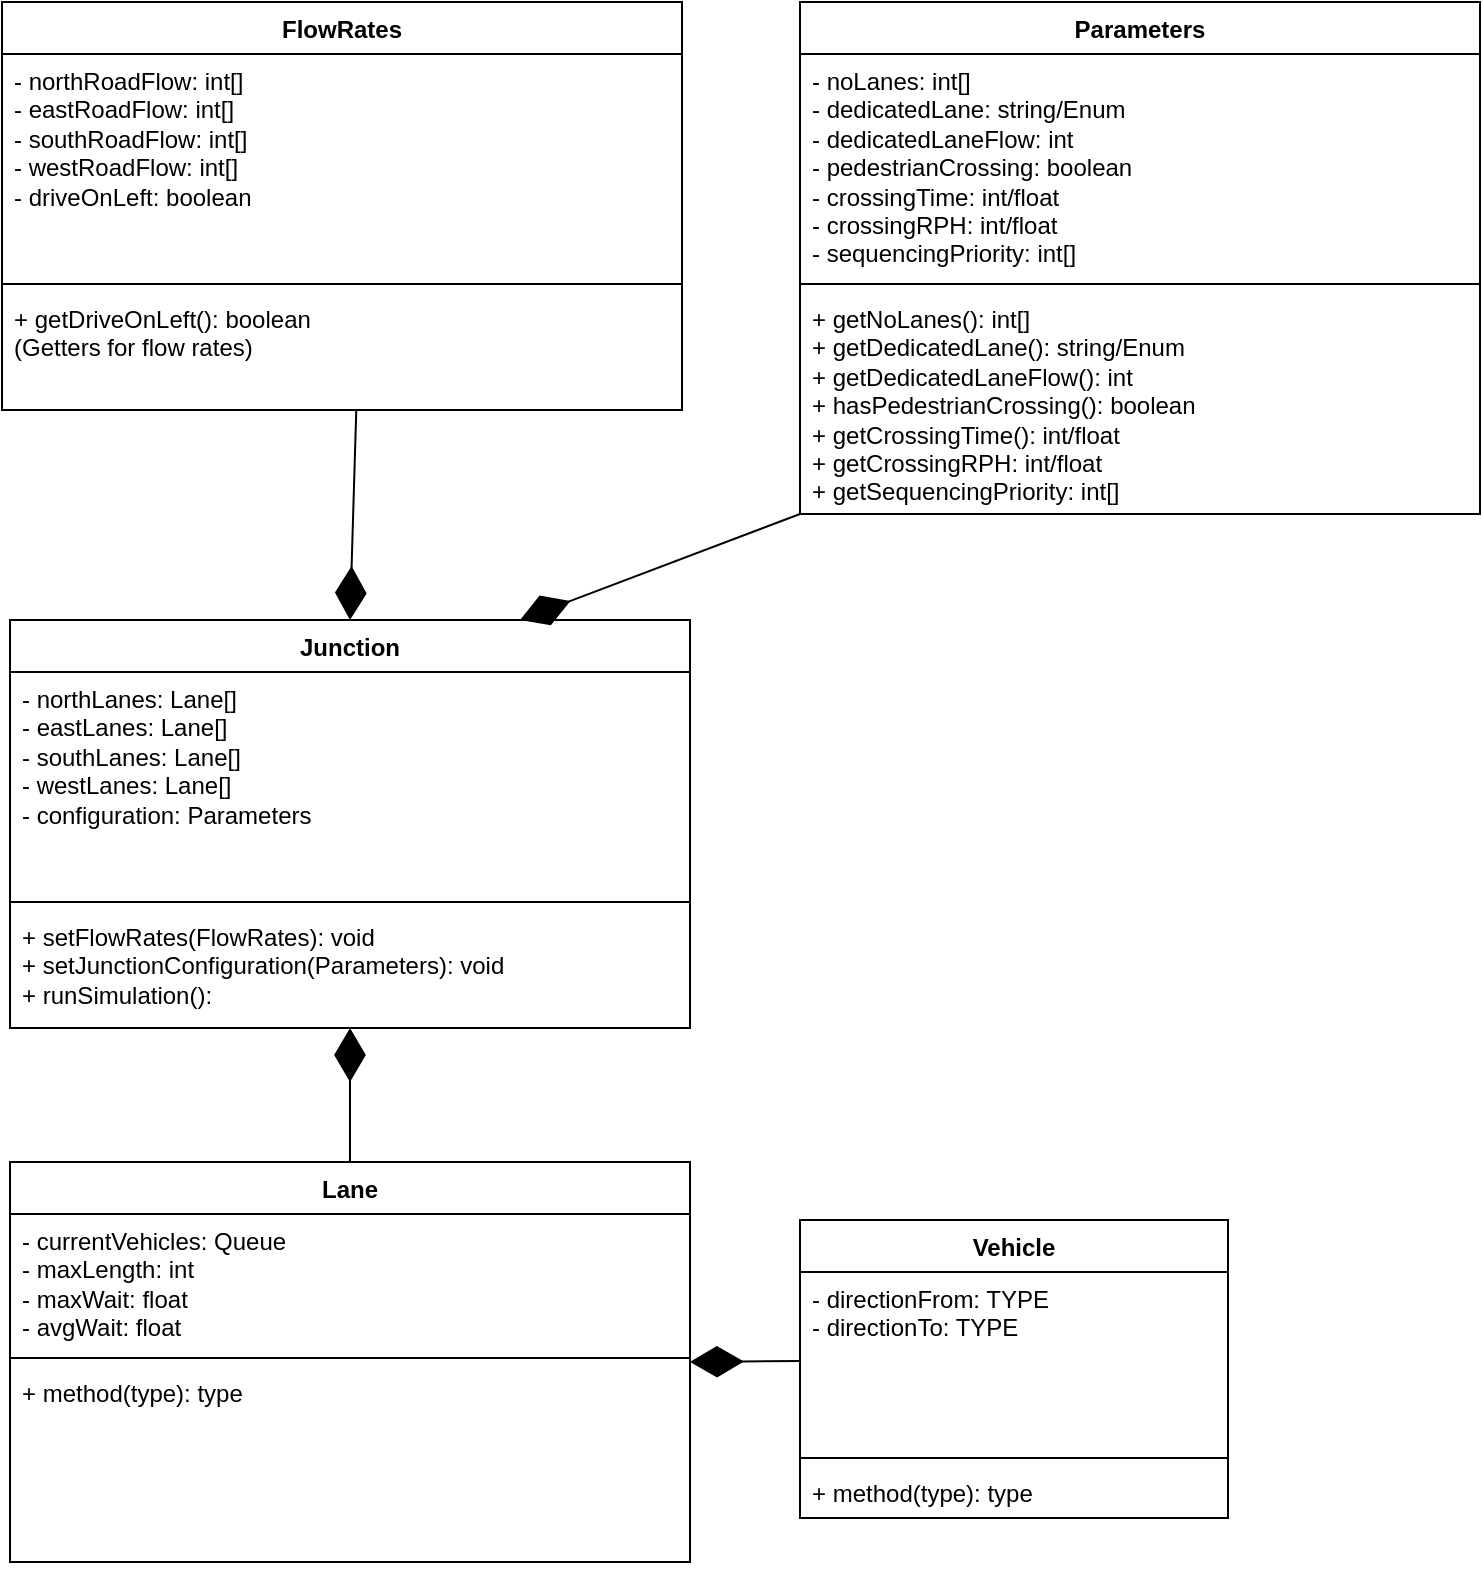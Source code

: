 <mxfile version="26.0.10">
  <diagram name="Page-1" id="oxjvKKrLQxTuf2YgquoG">
    <mxGraphModel dx="2074" dy="1471" grid="0" gridSize="10" guides="1" tooltips="1" connect="1" arrows="1" fold="1" page="0" pageScale="1" pageWidth="827" pageHeight="1169" math="0" shadow="0">
      <root>
        <mxCell id="0" />
        <mxCell id="1" parent="0" />
        <mxCell id="jd0vacFJKazLvNhS75w0-1" value="Vehicle" style="swimlane;fontStyle=1;align=center;verticalAlign=top;childLayout=stackLayout;horizontal=1;startSize=26;horizontalStack=0;resizeParent=1;resizeParentMax=0;resizeLast=0;collapsible=1;marginBottom=0;whiteSpace=wrap;html=1;" parent="1" vertex="1">
          <mxGeometry x="423" y="387" width="214" height="149" as="geometry" />
        </mxCell>
        <mxCell id="jd0vacFJKazLvNhS75w0-2" value="&lt;div&gt;- directionFrom: TYPE&lt;br&gt;&lt;/div&gt;&lt;div&gt;- directionTo: TYPE&lt;br&gt;&lt;/div&gt;" style="text;strokeColor=none;fillColor=none;align=left;verticalAlign=top;spacingLeft=4;spacingRight=4;overflow=hidden;rotatable=0;points=[[0,0.5],[1,0.5]];portConstraint=eastwest;whiteSpace=wrap;html=1;" parent="jd0vacFJKazLvNhS75w0-1" vertex="1">
          <mxGeometry y="26" width="214" height="89" as="geometry" />
        </mxCell>
        <mxCell id="jd0vacFJKazLvNhS75w0-3" value="" style="line;strokeWidth=1;fillColor=none;align=left;verticalAlign=middle;spacingTop=-1;spacingLeft=3;spacingRight=3;rotatable=0;labelPosition=right;points=[];portConstraint=eastwest;strokeColor=inherit;" parent="jd0vacFJKazLvNhS75w0-1" vertex="1">
          <mxGeometry y="115" width="214" height="8" as="geometry" />
        </mxCell>
        <mxCell id="jd0vacFJKazLvNhS75w0-4" value="+ method(type): type" style="text;strokeColor=none;fillColor=none;align=left;verticalAlign=top;spacingLeft=4;spacingRight=4;overflow=hidden;rotatable=0;points=[[0,0.5],[1,0.5]];portConstraint=eastwest;whiteSpace=wrap;html=1;" parent="jd0vacFJKazLvNhS75w0-1" vertex="1">
          <mxGeometry y="123" width="214" height="26" as="geometry" />
        </mxCell>
        <mxCell id="jd0vacFJKazLvNhS75w0-5" value="Junction" style="swimlane;fontStyle=1;align=center;verticalAlign=top;childLayout=stackLayout;horizontal=1;startSize=26;horizontalStack=0;resizeParent=1;resizeParentMax=0;resizeLast=0;collapsible=1;marginBottom=0;whiteSpace=wrap;html=1;" parent="1" vertex="1">
          <mxGeometry x="28" y="87" width="340" height="204" as="geometry" />
        </mxCell>
        <mxCell id="jd0vacFJKazLvNhS75w0-6" value="&lt;div&gt;- northLanes: Lane[]&lt;/div&gt;&lt;div&gt;- eastLanes:&amp;nbsp;Lane[]&lt;/div&gt;&lt;div&gt;- southLanes:&amp;nbsp;Lane[]&lt;/div&gt;&lt;div&gt;- westLanes:&amp;nbsp;Lane[]&lt;/div&gt;&lt;div&gt;- configuration: Parameters&lt;br&gt;&lt;/div&gt;" style="text;strokeColor=none;fillColor=none;align=left;verticalAlign=top;spacingLeft=4;spacingRight=4;overflow=hidden;rotatable=0;points=[[0,0.5],[1,0.5]];portConstraint=eastwest;whiteSpace=wrap;html=1;" parent="jd0vacFJKazLvNhS75w0-5" vertex="1">
          <mxGeometry y="26" width="340" height="111" as="geometry" />
        </mxCell>
        <mxCell id="jd0vacFJKazLvNhS75w0-7" value="" style="line;strokeWidth=1;fillColor=none;align=left;verticalAlign=middle;spacingTop=-1;spacingLeft=3;spacingRight=3;rotatable=0;labelPosition=right;points=[];portConstraint=eastwest;strokeColor=inherit;" parent="jd0vacFJKazLvNhS75w0-5" vertex="1">
          <mxGeometry y="137" width="340" height="8" as="geometry" />
        </mxCell>
        <mxCell id="jd0vacFJKazLvNhS75w0-8" value="&lt;div&gt;+ setFlowRates(FlowRates): void&lt;/div&gt;&lt;div&gt;+ setJunctionConfiguration(Parameters): void&lt;/div&gt;&lt;div&gt;+ runSimulation(): &lt;br&gt;&lt;/div&gt;" style="text;strokeColor=none;fillColor=none;align=left;verticalAlign=top;spacingLeft=4;spacingRight=4;overflow=hidden;rotatable=0;points=[[0,0.5],[1,0.5]];portConstraint=eastwest;whiteSpace=wrap;html=1;" parent="jd0vacFJKazLvNhS75w0-5" vertex="1">
          <mxGeometry y="145" width="340" height="59" as="geometry" />
        </mxCell>
        <mxCell id="jd0vacFJKazLvNhS75w0-9" value="Lane" style="swimlane;fontStyle=1;align=center;verticalAlign=top;childLayout=stackLayout;horizontal=1;startSize=26;horizontalStack=0;resizeParent=1;resizeParentMax=0;resizeLast=0;collapsible=1;marginBottom=0;whiteSpace=wrap;html=1;" parent="1" vertex="1">
          <mxGeometry x="28" y="358" width="340" height="200" as="geometry" />
        </mxCell>
        <mxCell id="jd0vacFJKazLvNhS75w0-10" value="&lt;div&gt;- currentVehicles: Queue&lt;/div&gt;&lt;div&gt;- maxLength: int&lt;/div&gt;&lt;div&gt;- maxWait: float&lt;br&gt;&lt;/div&gt;&lt;div&gt;- avgWait: float&lt;br&gt;&lt;/div&gt;&lt;div&gt;&lt;br&gt;&lt;/div&gt;" style="text;strokeColor=none;fillColor=none;align=left;verticalAlign=top;spacingLeft=4;spacingRight=4;overflow=hidden;rotatable=0;points=[[0,0.5],[1,0.5]];portConstraint=eastwest;whiteSpace=wrap;html=1;" parent="jd0vacFJKazLvNhS75w0-9" vertex="1">
          <mxGeometry y="26" width="340" height="68" as="geometry" />
        </mxCell>
        <mxCell id="jd0vacFJKazLvNhS75w0-11" value="" style="line;strokeWidth=1;fillColor=none;align=left;verticalAlign=middle;spacingTop=-1;spacingLeft=3;spacingRight=3;rotatable=0;labelPosition=right;points=[];portConstraint=eastwest;strokeColor=inherit;" parent="jd0vacFJKazLvNhS75w0-9" vertex="1">
          <mxGeometry y="94" width="340" height="8" as="geometry" />
        </mxCell>
        <mxCell id="jd0vacFJKazLvNhS75w0-12" value="+ method(type): type" style="text;strokeColor=none;fillColor=none;align=left;verticalAlign=top;spacingLeft=4;spacingRight=4;overflow=hidden;rotatable=0;points=[[0,0.5],[1,0.5]];portConstraint=eastwest;whiteSpace=wrap;html=1;" parent="jd0vacFJKazLvNhS75w0-9" vertex="1">
          <mxGeometry y="102" width="340" height="98" as="geometry" />
        </mxCell>
        <mxCell id="jd0vacFJKazLvNhS75w0-13" value="" style="endArrow=diamondThin;endFill=1;endSize=24;html=1;rounded=0;fontSize=12;curved=1;entryX=0.5;entryY=1;entryDx=0;entryDy=0;exitX=0.5;exitY=0;exitDx=0;exitDy=0;" parent="1" source="jd0vacFJKazLvNhS75w0-9" target="jd0vacFJKazLvNhS75w0-5" edge="1">
          <mxGeometry width="160" relative="1" as="geometry">
            <mxPoint x="-71" y="353" as="sourcePoint" />
            <mxPoint x="58" y="327" as="targetPoint" />
          </mxGeometry>
        </mxCell>
        <mxCell id="Ehuge9gZm8i_3gtHbO7a-2" value="" style="endArrow=diamondThin;endFill=1;endSize=24;html=1;rounded=0;fontSize=12;curved=1;exitX=0;exitY=0.5;exitDx=0;exitDy=0;entryX=1;entryY=0.5;entryDx=0;entryDy=0;" parent="1" source="jd0vacFJKazLvNhS75w0-2" target="jd0vacFJKazLvNhS75w0-9" edge="1">
          <mxGeometry width="160" relative="1" as="geometry">
            <mxPoint x="-46" y="598" as="sourcePoint" />
            <mxPoint x="170" y="603" as="targetPoint" />
          </mxGeometry>
        </mxCell>
        <mxCell id="9Fev3YQkVDB2IQATz0QZ-1" value="Parameters" style="swimlane;fontStyle=1;align=center;verticalAlign=top;childLayout=stackLayout;horizontal=1;startSize=26;horizontalStack=0;resizeParent=1;resizeParentMax=0;resizeLast=0;collapsible=1;marginBottom=0;whiteSpace=wrap;html=1;" parent="1" vertex="1">
          <mxGeometry x="423" y="-222" width="340" height="256" as="geometry" />
        </mxCell>
        <mxCell id="9Fev3YQkVDB2IQATz0QZ-2" value="&lt;div&gt;- noLanes: int[]&lt;/div&gt;&lt;div&gt;- dedicatedLane: string/Enum&lt;/div&gt;&lt;div&gt;- dedicatedLaneFlow: int&lt;/div&gt;&lt;div&gt;- pedestrianCrossing: boolean&lt;/div&gt;&lt;div&gt;- crossingTime: int/float&lt;br&gt;&lt;/div&gt;&lt;div&gt;- crossingRPH: int/float&lt;br&gt;&lt;/div&gt;&lt;div&gt;- sequencingPriority: int[]&lt;br&gt;&lt;/div&gt;" style="text;strokeColor=none;fillColor=none;align=left;verticalAlign=top;spacingLeft=4;spacingRight=4;overflow=hidden;rotatable=0;points=[[0,0.5],[1,0.5]];portConstraint=eastwest;whiteSpace=wrap;html=1;" parent="9Fev3YQkVDB2IQATz0QZ-1" vertex="1">
          <mxGeometry y="26" width="340" height="111" as="geometry" />
        </mxCell>
        <mxCell id="9Fev3YQkVDB2IQATz0QZ-3" value="" style="line;strokeWidth=1;fillColor=none;align=left;verticalAlign=middle;spacingTop=-1;spacingLeft=3;spacingRight=3;rotatable=0;labelPosition=right;points=[];portConstraint=eastwest;strokeColor=inherit;" parent="9Fev3YQkVDB2IQATz0QZ-1" vertex="1">
          <mxGeometry y="137" width="340" height="8" as="geometry" />
        </mxCell>
        <mxCell id="9Fev3YQkVDB2IQATz0QZ-4" value="&lt;div&gt;+ getNoLanes(): int[]&lt;/div&gt;&lt;div&gt;+ getDedicatedLane(): string/Enum&lt;br&gt;&lt;/div&gt;&lt;div&gt;+ getDedicatedLaneFlow(): int&lt;br&gt;&lt;/div&gt;&lt;div&gt;+ hasPedestrianCrossing(): boolean&lt;br&gt;&lt;/div&gt;&lt;div&gt;+ getCrossingTime(): int/float&lt;/div&gt;&lt;div&gt;+ getCrossingRPH: int/float&lt;/div&gt;&lt;div&gt;+ getSequencingPriority: int[]&lt;br&gt;&lt;/div&gt;" style="text;strokeColor=none;fillColor=none;align=left;verticalAlign=top;spacingLeft=4;spacingRight=4;overflow=hidden;rotatable=0;points=[[0,0.5],[1,0.5]];portConstraint=eastwest;whiteSpace=wrap;html=1;" parent="9Fev3YQkVDB2IQATz0QZ-1" vertex="1">
          <mxGeometry y="145" width="340" height="111" as="geometry" />
        </mxCell>
        <mxCell id="9Fev3YQkVDB2IQATz0QZ-5" value="" style="endArrow=diamondThin;endFill=1;endSize=24;html=1;rounded=0;exitX=0;exitY=1;exitDx=0;exitDy=0;entryX=0.75;entryY=0;entryDx=0;entryDy=0;" parent="1" source="9Fev3YQkVDB2IQATz0QZ-1" target="jd0vacFJKazLvNhS75w0-5" edge="1">
          <mxGeometry width="160" relative="1" as="geometry">
            <mxPoint x="352" y="362" as="sourcePoint" />
            <mxPoint x="512" y="362" as="targetPoint" />
          </mxGeometry>
        </mxCell>
        <mxCell id="9Fev3YQkVDB2IQATz0QZ-6" value="FlowRates" style="swimlane;fontStyle=1;align=center;verticalAlign=top;childLayout=stackLayout;horizontal=1;startSize=26;horizontalStack=0;resizeParent=1;resizeParentMax=0;resizeLast=0;collapsible=1;marginBottom=0;whiteSpace=wrap;html=1;" parent="1" vertex="1">
          <mxGeometry x="24" y="-222" width="340" height="204" as="geometry" />
        </mxCell>
        <mxCell id="9Fev3YQkVDB2IQATz0QZ-7" value="&lt;div&gt;- northRoadFlow: int[]&lt;br&gt;&lt;/div&gt;&lt;div&gt;- eastRoadFlow: int[]&lt;br&gt;&lt;/div&gt;&lt;div&gt;- southRoadFlow: int[]&lt;/div&gt;&lt;div&gt;- westRoadFlow: int[]&lt;/div&gt;&lt;div&gt;- driveOnLeft: boolean&lt;br&gt;&lt;/div&gt;" style="text;strokeColor=none;fillColor=none;align=left;verticalAlign=top;spacingLeft=4;spacingRight=4;overflow=hidden;rotatable=0;points=[[0,0.5],[1,0.5]];portConstraint=eastwest;whiteSpace=wrap;html=1;" parent="9Fev3YQkVDB2IQATz0QZ-6" vertex="1">
          <mxGeometry y="26" width="340" height="111" as="geometry" />
        </mxCell>
        <mxCell id="9Fev3YQkVDB2IQATz0QZ-8" value="" style="line;strokeWidth=1;fillColor=none;align=left;verticalAlign=middle;spacingTop=-1;spacingLeft=3;spacingRight=3;rotatable=0;labelPosition=right;points=[];portConstraint=eastwest;strokeColor=inherit;" parent="9Fev3YQkVDB2IQATz0QZ-6" vertex="1">
          <mxGeometry y="137" width="340" height="8" as="geometry" />
        </mxCell>
        <mxCell id="9Fev3YQkVDB2IQATz0QZ-9" value="&lt;div&gt;+ getDriveOnLeft(): boolean&lt;/div&gt;&lt;div&gt;(Getters for flow rates)&lt;br&gt;&lt;/div&gt;" style="text;strokeColor=none;fillColor=none;align=left;verticalAlign=top;spacingLeft=4;spacingRight=4;overflow=hidden;rotatable=0;points=[[0,0.5],[1,0.5]];portConstraint=eastwest;whiteSpace=wrap;html=1;" parent="9Fev3YQkVDB2IQATz0QZ-6" vertex="1">
          <mxGeometry y="145" width="340" height="59" as="geometry" />
        </mxCell>
        <mxCell id="9Fev3YQkVDB2IQATz0QZ-10" value="" style="endArrow=diamondThin;endFill=1;endSize=24;html=1;rounded=0;exitX=0.521;exitY=1;exitDx=0;exitDy=0;entryX=0.5;entryY=0;entryDx=0;entryDy=0;exitPerimeter=0;" parent="1" source="9Fev3YQkVDB2IQATz0QZ-9" target="jd0vacFJKazLvNhS75w0-5" edge="1">
          <mxGeometry width="160" relative="1" as="geometry">
            <mxPoint x="-32" y="101" as="sourcePoint" />
            <mxPoint x="4" y="169" as="targetPoint" />
          </mxGeometry>
        </mxCell>
      </root>
    </mxGraphModel>
  </diagram>
</mxfile>
